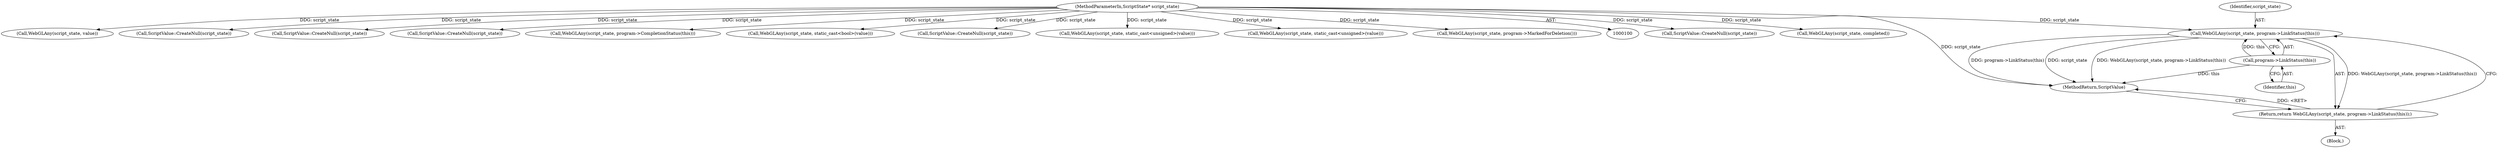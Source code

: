 digraph "0_Chrome_a4150b688a754d3d10d2ca385155b1c95d77d6ae_8@pointer" {
"1000141" [label="(Call,WebGLAny(script_state, program->LinkStatus(this)))"];
"1000101" [label="(MethodParameterIn,ScriptState* script_state)"];
"1000143" [label="(Call,program->LinkStatus(this))"];
"1000140" [label="(Return,return WebGLAny(script_state, program->LinkStatus(this));)"];
"1000185" [label="(Call,ScriptValue::CreateNull(script_state))"];
"1000166" [label="(Call,WebGLAny(script_state, completed))"];
"1000198" [label="(Call,WebGLAny(script_state, value))"];
"1000156" [label="(Call,ScriptValue::CreateNull(script_state))"];
"1000142" [label="(Identifier,script_state)"];
"1000250" [label="(Call,ScriptValue::CreateNull(script_state))"];
"1000211" [label="(Call,ScriptValue::CreateNull(script_state))"];
"1000170" [label="(Call,WebGLAny(script_state, program->CompletionStatus(this)))"];
"1000143" [label="(Call,program->LinkStatus(this))"];
"1000140" [label="(Return,return WebGLAny(script_state, program->LinkStatus(this));)"];
"1000134" [label="(Call,WebGLAny(script_state, static_cast<bool>(value)))"];
"1000141" [label="(Call,WebGLAny(script_state, program->LinkStatus(this)))"];
"1000112" [label="(Call,ScriptValue::CreateNull(script_state))"];
"1000220" [label="(Call,WebGLAny(script_state, static_cast<unsigned>(value)))"];
"1000238" [label="(Call,WebGLAny(script_state, static_cast<unsigned>(value)))"];
"1000101" [label="(MethodParameterIn,ScriptState* script_state)"];
"1000252" [label="(MethodReturn,ScriptValue)"];
"1000120" [label="(Block,)"];
"1000144" [label="(Identifier,this)"];
"1000123" [label="(Call,WebGLAny(script_state, program->MarkedForDeletion()))"];
"1000141" -> "1000140"  [label="AST: "];
"1000141" -> "1000143"  [label="CFG: "];
"1000142" -> "1000141"  [label="AST: "];
"1000143" -> "1000141"  [label="AST: "];
"1000140" -> "1000141"  [label="CFG: "];
"1000141" -> "1000252"  [label="DDG: script_state"];
"1000141" -> "1000252"  [label="DDG: WebGLAny(script_state, program->LinkStatus(this))"];
"1000141" -> "1000252"  [label="DDG: program->LinkStatus(this)"];
"1000141" -> "1000140"  [label="DDG: WebGLAny(script_state, program->LinkStatus(this))"];
"1000101" -> "1000141"  [label="DDG: script_state"];
"1000143" -> "1000141"  [label="DDG: this"];
"1000101" -> "1000100"  [label="AST: "];
"1000101" -> "1000252"  [label="DDG: script_state"];
"1000101" -> "1000112"  [label="DDG: script_state"];
"1000101" -> "1000123"  [label="DDG: script_state"];
"1000101" -> "1000134"  [label="DDG: script_state"];
"1000101" -> "1000156"  [label="DDG: script_state"];
"1000101" -> "1000166"  [label="DDG: script_state"];
"1000101" -> "1000170"  [label="DDG: script_state"];
"1000101" -> "1000185"  [label="DDG: script_state"];
"1000101" -> "1000198"  [label="DDG: script_state"];
"1000101" -> "1000211"  [label="DDG: script_state"];
"1000101" -> "1000220"  [label="DDG: script_state"];
"1000101" -> "1000238"  [label="DDG: script_state"];
"1000101" -> "1000250"  [label="DDG: script_state"];
"1000143" -> "1000144"  [label="CFG: "];
"1000144" -> "1000143"  [label="AST: "];
"1000143" -> "1000252"  [label="DDG: this"];
"1000140" -> "1000120"  [label="AST: "];
"1000252" -> "1000140"  [label="CFG: "];
"1000140" -> "1000252"  [label="DDG: <RET>"];
}
